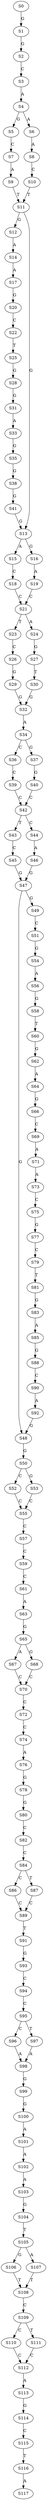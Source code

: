 strict digraph  {
	S0 -> S1 [ label = G ];
	S1 -> S2 [ label = G ];
	S2 -> S3 [ label = C ];
	S3 -> S4 [ label = A ];
	S4 -> S5 [ label = G ];
	S4 -> S6 [ label = A ];
	S5 -> S7 [ label = C ];
	S6 -> S8 [ label = A ];
	S7 -> S9 [ label = A ];
	S8 -> S10 [ label = C ];
	S9 -> S11 [ label = T ];
	S10 -> S11 [ label = T ];
	S11 -> S12 [ label = G ];
	S11 -> S13 [ label = G ];
	S12 -> S14 [ label = A ];
	S13 -> S15 [ label = A ];
	S13 -> S16 [ label = G ];
	S14 -> S17 [ label = A ];
	S15 -> S18 [ label = C ];
	S16 -> S19 [ label = A ];
	S17 -> S20 [ label = G ];
	S18 -> S21 [ label = C ];
	S19 -> S21 [ label = C ];
	S20 -> S22 [ label = C ];
	S21 -> S23 [ label = T ];
	S21 -> S24 [ label = A ];
	S22 -> S25 [ label = T ];
	S23 -> S26 [ label = C ];
	S24 -> S27 [ label = G ];
	S25 -> S28 [ label = G ];
	S26 -> S29 [ label = G ];
	S27 -> S30 [ label = T ];
	S28 -> S31 [ label = G ];
	S29 -> S32 [ label = G ];
	S30 -> S32 [ label = G ];
	S31 -> S33 [ label = A ];
	S32 -> S34 [ label = A ];
	S33 -> S35 [ label = G ];
	S34 -> S36 [ label = C ];
	S34 -> S37 [ label = G ];
	S35 -> S38 [ label = G ];
	S36 -> S39 [ label = C ];
	S37 -> S40 [ label = G ];
	S38 -> S41 [ label = G ];
	S39 -> S42 [ label = C ];
	S40 -> S42 [ label = C ];
	S41 -> S13 [ label = G ];
	S42 -> S43 [ label = T ];
	S42 -> S44 [ label = C ];
	S43 -> S45 [ label = C ];
	S44 -> S46 [ label = A ];
	S45 -> S47 [ label = G ];
	S46 -> S47 [ label = G ];
	S47 -> S48 [ label = G ];
	S47 -> S49 [ label = G ];
	S48 -> S50 [ label = G ];
	S49 -> S51 [ label = C ];
	S50 -> S52 [ label = C ];
	S50 -> S53 [ label = G ];
	S51 -> S54 [ label = G ];
	S52 -> S55 [ label = C ];
	S53 -> S55 [ label = C ];
	S54 -> S56 [ label = A ];
	S55 -> S57 [ label = C ];
	S56 -> S58 [ label = G ];
	S57 -> S59 [ label = C ];
	S58 -> S60 [ label = T ];
	S59 -> S61 [ label = C ];
	S60 -> S62 [ label = G ];
	S61 -> S63 [ label = A ];
	S62 -> S64 [ label = A ];
	S63 -> S65 [ label = G ];
	S64 -> S66 [ label = G ];
	S65 -> S67 [ label = A ];
	S65 -> S68 [ label = G ];
	S66 -> S69 [ label = C ];
	S67 -> S70 [ label = C ];
	S68 -> S70 [ label = C ];
	S69 -> S71 [ label = A ];
	S70 -> S72 [ label = C ];
	S71 -> S73 [ label = A ];
	S72 -> S74 [ label = C ];
	S73 -> S75 [ label = C ];
	S74 -> S76 [ label = A ];
	S75 -> S77 [ label = G ];
	S76 -> S78 [ label = G ];
	S77 -> S79 [ label = C ];
	S78 -> S80 [ label = G ];
	S79 -> S81 [ label = T ];
	S80 -> S82 [ label = C ];
	S81 -> S83 [ label = G ];
	S82 -> S84 [ label = C ];
	S83 -> S85 [ label = A ];
	S84 -> S86 [ label = C ];
	S84 -> S87 [ label = T ];
	S85 -> S88 [ label = G ];
	S86 -> S89 [ label = C ];
	S87 -> S89 [ label = C ];
	S88 -> S90 [ label = C ];
	S89 -> S91 [ label = T ];
	S90 -> S92 [ label = A ];
	S91 -> S93 [ label = G ];
	S92 -> S48 [ label = G ];
	S93 -> S94 [ label = C ];
	S94 -> S95 [ label = C ];
	S95 -> S96 [ label = C ];
	S95 -> S97 [ label = T ];
	S96 -> S98 [ label = A ];
	S97 -> S98 [ label = A ];
	S98 -> S99 [ label = G ];
	S99 -> S100 [ label = G ];
	S100 -> S101 [ label = A ];
	S101 -> S102 [ label = A ];
	S102 -> S103 [ label = A ];
	S103 -> S104 [ label = G ];
	S104 -> S105 [ label = T ];
	S105 -> S106 [ label = G ];
	S105 -> S107 [ label = A ];
	S106 -> S108 [ label = T ];
	S107 -> S108 [ label = T ];
	S108 -> S109 [ label = C ];
	S109 -> S110 [ label = C ];
	S109 -> S111 [ label = T ];
	S110 -> S112 [ label = C ];
	S111 -> S112 [ label = C ];
	S112 -> S113 [ label = A ];
	S113 -> S114 [ label = G ];
	S114 -> S115 [ label = C ];
	S115 -> S116 [ label = T ];
	S116 -> S117 [ label = A ];
}

